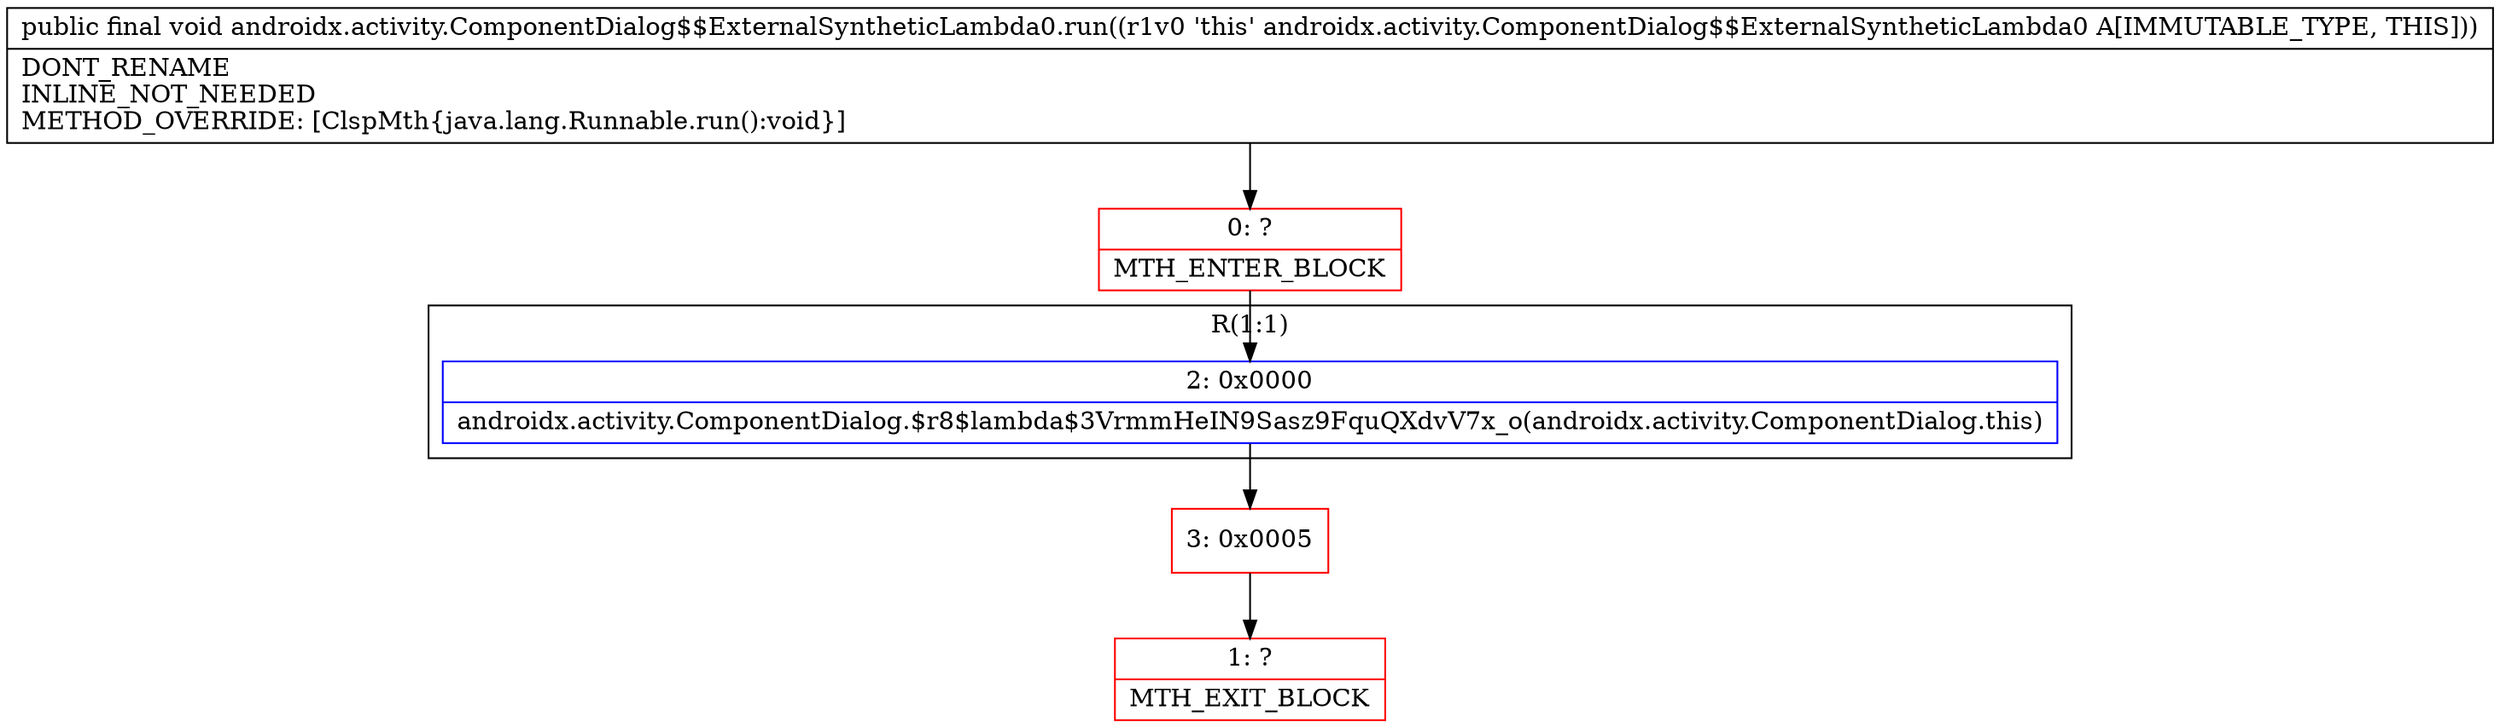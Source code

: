 digraph "CFG forandroidx.activity.ComponentDialog$$ExternalSyntheticLambda0.run()V" {
subgraph cluster_Region_1931712217 {
label = "R(1:1)";
node [shape=record,color=blue];
Node_2 [shape=record,label="{2\:\ 0x0000|androidx.activity.ComponentDialog.$r8$lambda$3VrmmHeIN9Sasz9FquQXdvV7x_o(androidx.activity.ComponentDialog.this)\l}"];
}
Node_0 [shape=record,color=red,label="{0\:\ ?|MTH_ENTER_BLOCK\l}"];
Node_3 [shape=record,color=red,label="{3\:\ 0x0005}"];
Node_1 [shape=record,color=red,label="{1\:\ ?|MTH_EXIT_BLOCK\l}"];
MethodNode[shape=record,label="{public final void androidx.activity.ComponentDialog$$ExternalSyntheticLambda0.run((r1v0 'this' androidx.activity.ComponentDialog$$ExternalSyntheticLambda0 A[IMMUTABLE_TYPE, THIS]))  | DONT_RENAME\lINLINE_NOT_NEEDED\lMETHOD_OVERRIDE: [ClspMth\{java.lang.Runnable.run():void\}]\l}"];
MethodNode -> Node_0;Node_2 -> Node_3;
Node_0 -> Node_2;
Node_3 -> Node_1;
}

